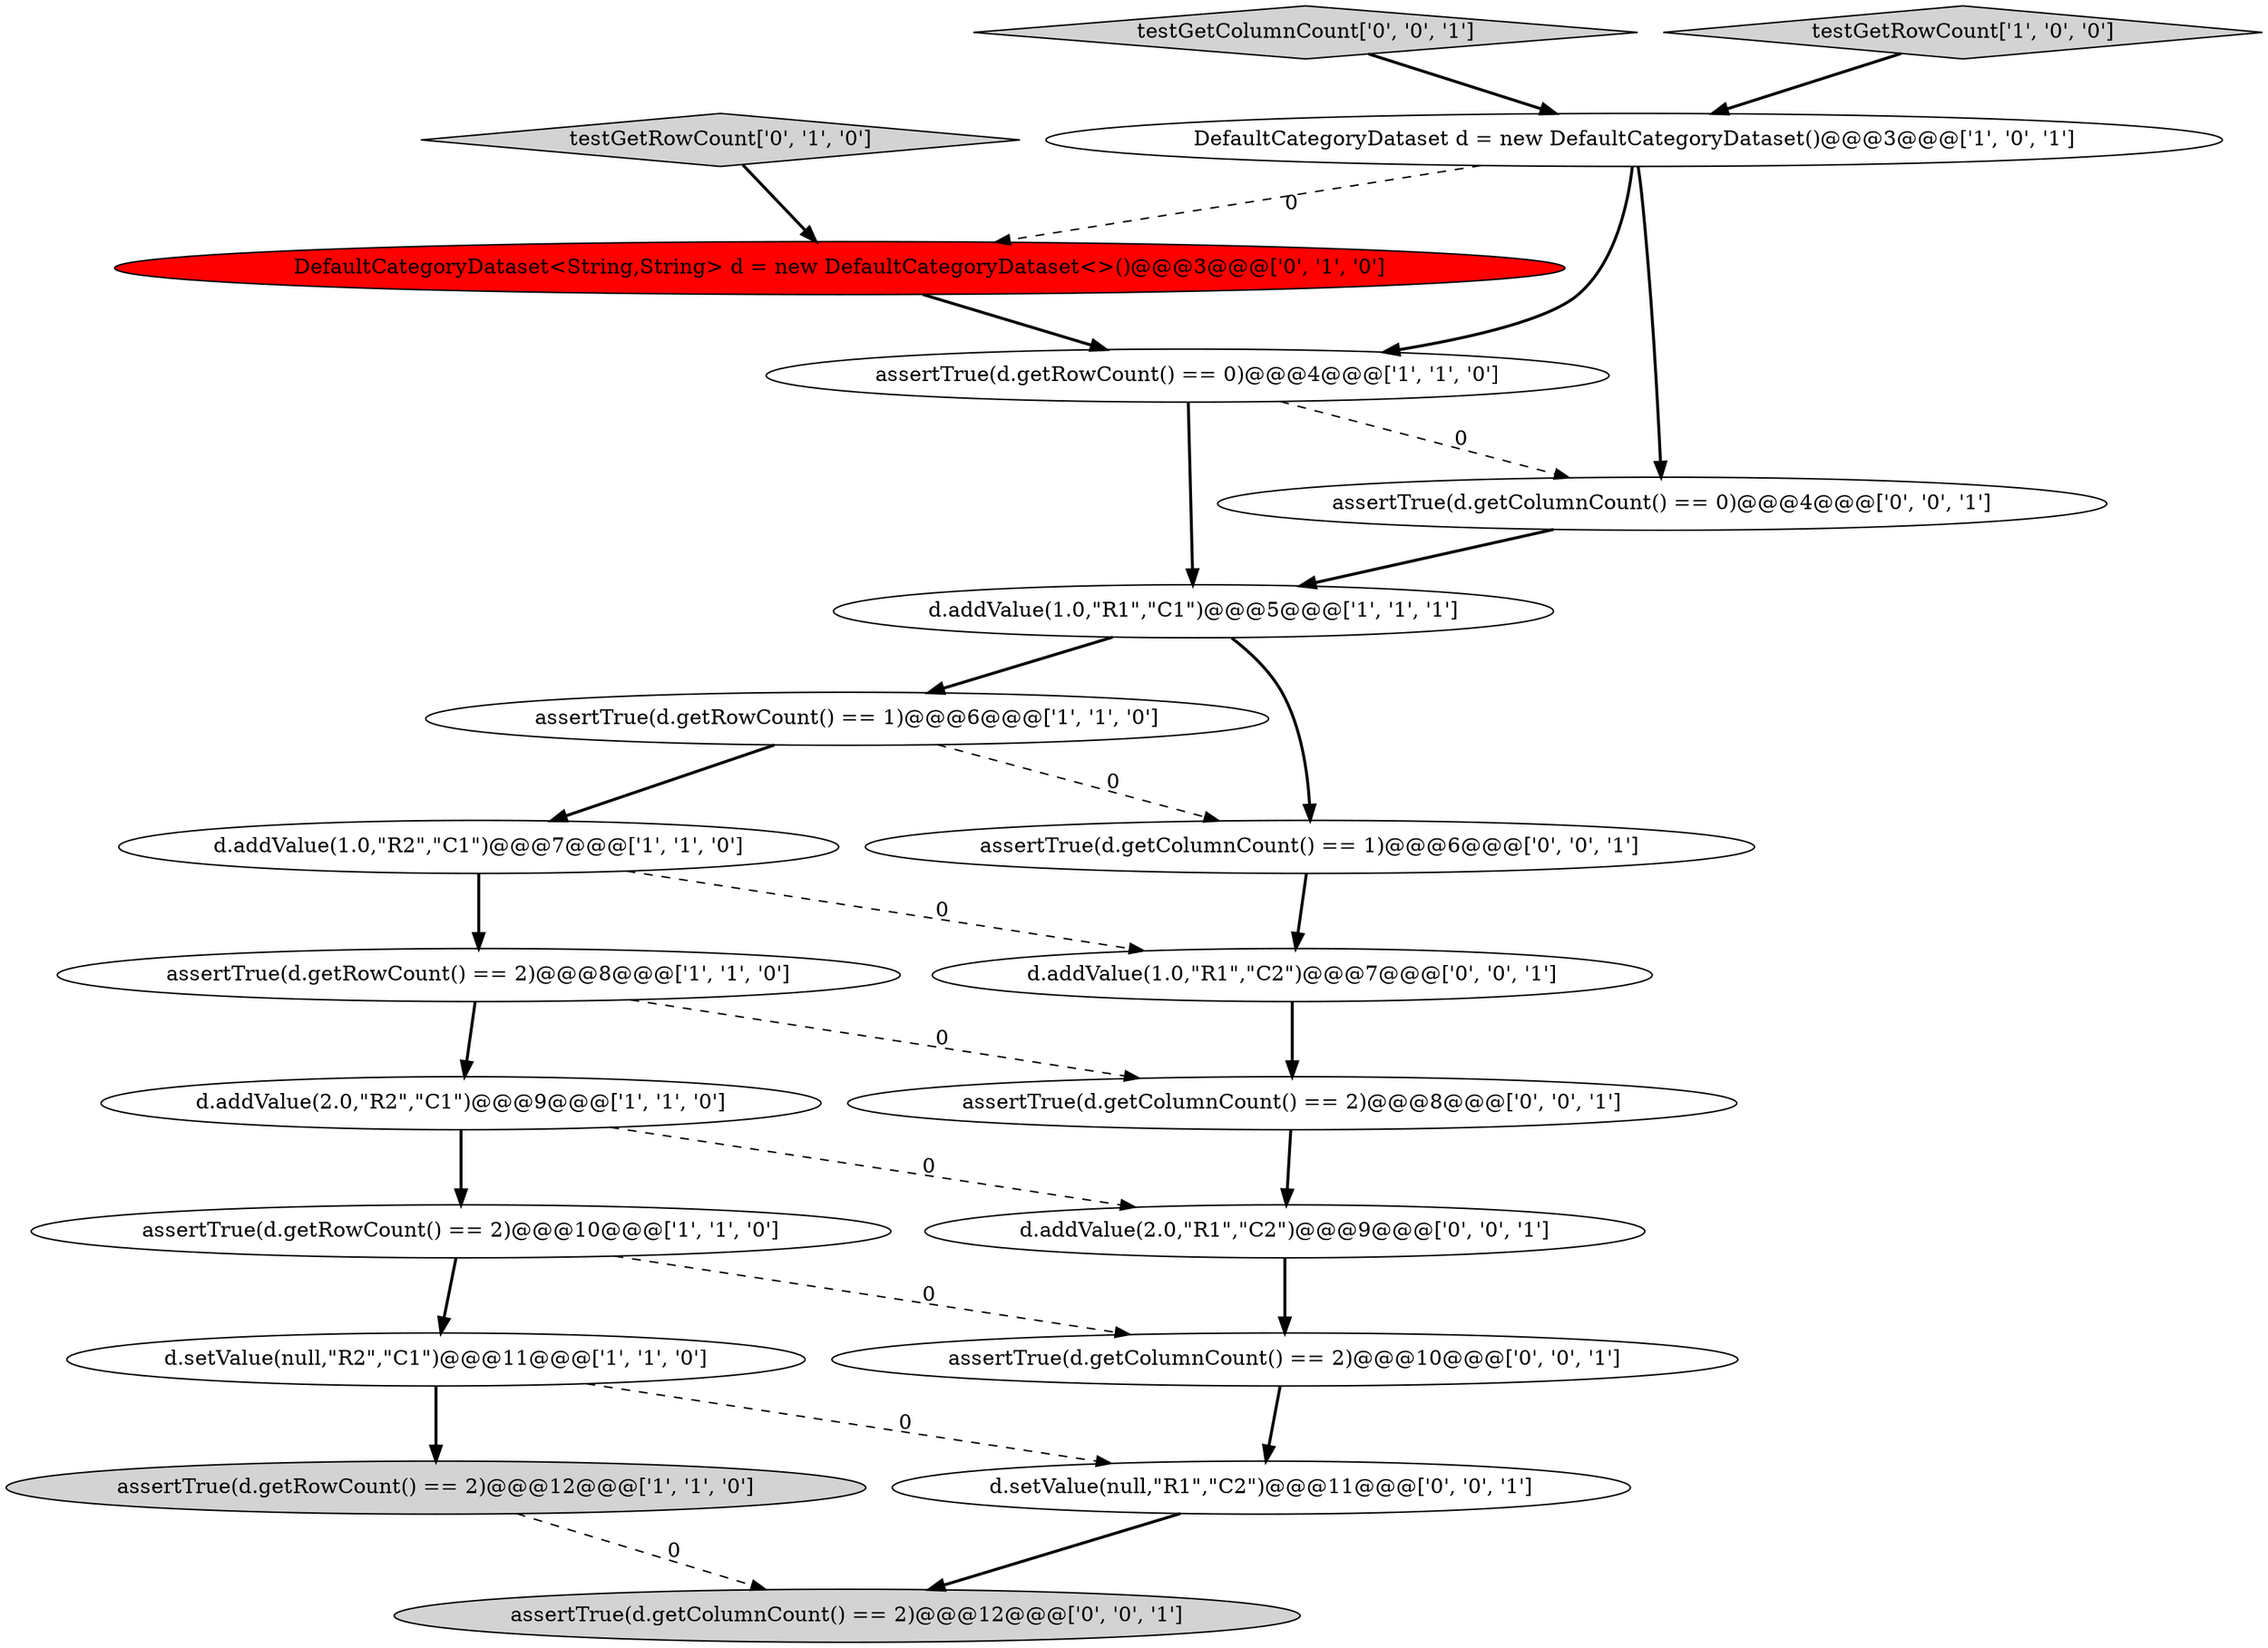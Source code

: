 digraph {
18 [style = filled, label = "testGetColumnCount['0', '0', '1']", fillcolor = lightgray, shape = diamond image = "AAA0AAABBB3BBB"];
0 [style = filled, label = "d.addValue(2.0,\"R2\",\"C1\")@@@9@@@['1', '1', '0']", fillcolor = white, shape = ellipse image = "AAA0AAABBB1BBB"];
13 [style = filled, label = "assertTrue(d.getColumnCount() == 0)@@@4@@@['0', '0', '1']", fillcolor = white, shape = ellipse image = "AAA0AAABBB3BBB"];
5 [style = filled, label = "assertTrue(d.getRowCount() == 1)@@@6@@@['1', '1', '0']", fillcolor = white, shape = ellipse image = "AAA0AAABBB1BBB"];
15 [style = filled, label = "assertTrue(d.getColumnCount() == 2)@@@12@@@['0', '0', '1']", fillcolor = lightgray, shape = ellipse image = "AAA0AAABBB3BBB"];
7 [style = filled, label = "d.addValue(1.0,\"R1\",\"C1\")@@@5@@@['1', '1', '1']", fillcolor = white, shape = ellipse image = "AAA0AAABBB1BBB"];
3 [style = filled, label = "d.setValue(null,\"R2\",\"C1\")@@@11@@@['1', '1', '0']", fillcolor = white, shape = ellipse image = "AAA0AAABBB1BBB"];
1 [style = filled, label = "assertTrue(d.getRowCount() == 0)@@@4@@@['1', '1', '0']", fillcolor = white, shape = ellipse image = "AAA0AAABBB1BBB"];
19 [style = filled, label = "assertTrue(d.getColumnCount() == 1)@@@6@@@['0', '0', '1']", fillcolor = white, shape = ellipse image = "AAA0AAABBB3BBB"];
6 [style = filled, label = "DefaultCategoryDataset d = new DefaultCategoryDataset()@@@3@@@['1', '0', '1']", fillcolor = white, shape = ellipse image = "AAA0AAABBB1BBB"];
2 [style = filled, label = "d.addValue(1.0,\"R2\",\"C1\")@@@7@@@['1', '1', '0']", fillcolor = white, shape = ellipse image = "AAA0AAABBB1BBB"];
11 [style = filled, label = "DefaultCategoryDataset<String,String> d = new DefaultCategoryDataset<>()@@@3@@@['0', '1', '0']", fillcolor = red, shape = ellipse image = "AAA1AAABBB2BBB"];
12 [style = filled, label = "testGetRowCount['0', '1', '0']", fillcolor = lightgray, shape = diamond image = "AAA0AAABBB2BBB"];
4 [style = filled, label = "assertTrue(d.getRowCount() == 2)@@@12@@@['1', '1', '0']", fillcolor = lightgray, shape = ellipse image = "AAA0AAABBB1BBB"];
10 [style = filled, label = "assertTrue(d.getRowCount() == 2)@@@8@@@['1', '1', '0']", fillcolor = white, shape = ellipse image = "AAA0AAABBB1BBB"];
16 [style = filled, label = "d.addValue(1.0,\"R1\",\"C2\")@@@7@@@['0', '0', '1']", fillcolor = white, shape = ellipse image = "AAA0AAABBB3BBB"];
20 [style = filled, label = "d.addValue(2.0,\"R1\",\"C2\")@@@9@@@['0', '0', '1']", fillcolor = white, shape = ellipse image = "AAA0AAABBB3BBB"];
8 [style = filled, label = "assertTrue(d.getRowCount() == 2)@@@10@@@['1', '1', '0']", fillcolor = white, shape = ellipse image = "AAA0AAABBB1BBB"];
17 [style = filled, label = "assertTrue(d.getColumnCount() == 2)@@@8@@@['0', '0', '1']", fillcolor = white, shape = ellipse image = "AAA0AAABBB3BBB"];
21 [style = filled, label = "assertTrue(d.getColumnCount() == 2)@@@10@@@['0', '0', '1']", fillcolor = white, shape = ellipse image = "AAA0AAABBB3BBB"];
9 [style = filled, label = "testGetRowCount['1', '0', '0']", fillcolor = lightgray, shape = diamond image = "AAA0AAABBB1BBB"];
14 [style = filled, label = "d.setValue(null,\"R1\",\"C2\")@@@11@@@['0', '0', '1']", fillcolor = white, shape = ellipse image = "AAA0AAABBB3BBB"];
11->1 [style = bold, label=""];
8->3 [style = bold, label=""];
12->11 [style = bold, label=""];
6->11 [style = dashed, label="0"];
16->17 [style = bold, label=""];
8->21 [style = dashed, label="0"];
2->10 [style = bold, label=""];
0->20 [style = dashed, label="0"];
1->7 [style = bold, label=""];
3->4 [style = bold, label=""];
9->6 [style = bold, label=""];
19->16 [style = bold, label=""];
20->21 [style = bold, label=""];
1->13 [style = dashed, label="0"];
6->1 [style = bold, label=""];
5->2 [style = bold, label=""];
7->5 [style = bold, label=""];
18->6 [style = bold, label=""];
13->7 [style = bold, label=""];
4->15 [style = dashed, label="0"];
2->16 [style = dashed, label="0"];
6->13 [style = bold, label=""];
10->0 [style = bold, label=""];
0->8 [style = bold, label=""];
10->17 [style = dashed, label="0"];
17->20 [style = bold, label=""];
14->15 [style = bold, label=""];
3->14 [style = dashed, label="0"];
5->19 [style = dashed, label="0"];
7->19 [style = bold, label=""];
21->14 [style = bold, label=""];
}
